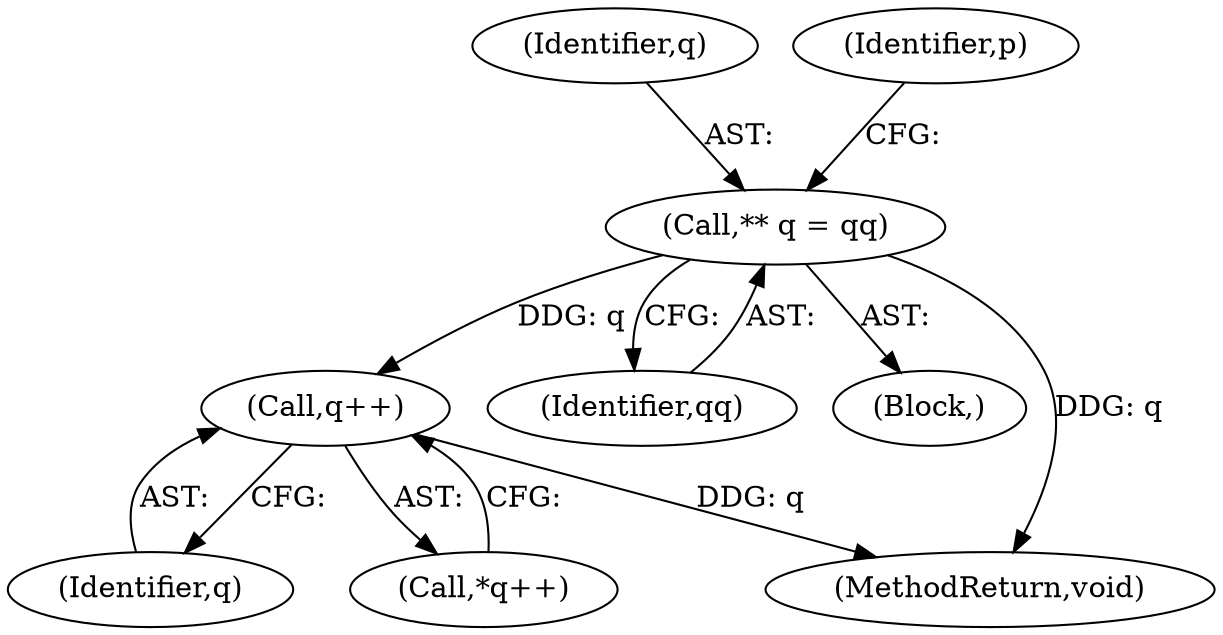 digraph "1_Android_04839626ed859623901ebd3a5fd483982186b59d_194@pointer" {
"1000146" [label="(Call,q++)"];
"1000128" [label="(Call,** q = qq)"];
"1000147" [label="(Identifier,q)"];
"1000128" [label="(Call,** q = qq)"];
"1000130" [label="(Identifier,qq)"];
"1000115" [label="(Block,)"];
"1000169" [label="(MethodReturn,void)"];
"1000129" [label="(Identifier,q)"];
"1000133" [label="(Identifier,p)"];
"1000146" [label="(Call,q++)"];
"1000145" [label="(Call,*q++)"];
"1000146" -> "1000145"  [label="AST: "];
"1000146" -> "1000147"  [label="CFG: "];
"1000147" -> "1000146"  [label="AST: "];
"1000145" -> "1000146"  [label="CFG: "];
"1000146" -> "1000169"  [label="DDG: q"];
"1000128" -> "1000146"  [label="DDG: q"];
"1000128" -> "1000115"  [label="AST: "];
"1000128" -> "1000130"  [label="CFG: "];
"1000129" -> "1000128"  [label="AST: "];
"1000130" -> "1000128"  [label="AST: "];
"1000133" -> "1000128"  [label="CFG: "];
"1000128" -> "1000169"  [label="DDG: q"];
}
